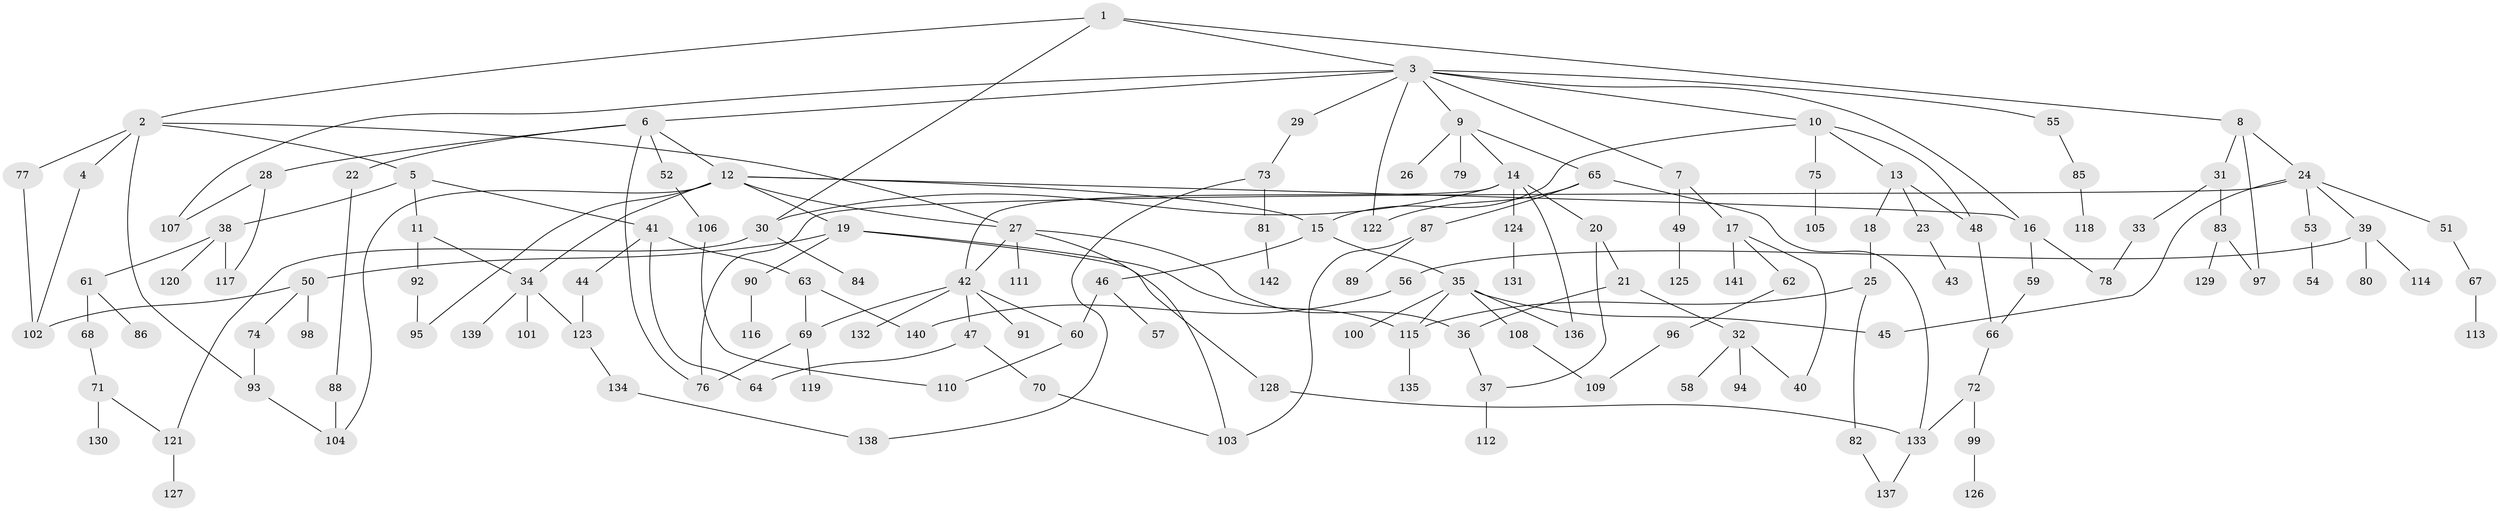 // Generated by graph-tools (version 1.1) at 2025/49/03/09/25 03:49:24]
// undirected, 142 vertices, 183 edges
graph export_dot {
graph [start="1"]
  node [color=gray90,style=filled];
  1;
  2;
  3;
  4;
  5;
  6;
  7;
  8;
  9;
  10;
  11;
  12;
  13;
  14;
  15;
  16;
  17;
  18;
  19;
  20;
  21;
  22;
  23;
  24;
  25;
  26;
  27;
  28;
  29;
  30;
  31;
  32;
  33;
  34;
  35;
  36;
  37;
  38;
  39;
  40;
  41;
  42;
  43;
  44;
  45;
  46;
  47;
  48;
  49;
  50;
  51;
  52;
  53;
  54;
  55;
  56;
  57;
  58;
  59;
  60;
  61;
  62;
  63;
  64;
  65;
  66;
  67;
  68;
  69;
  70;
  71;
  72;
  73;
  74;
  75;
  76;
  77;
  78;
  79;
  80;
  81;
  82;
  83;
  84;
  85;
  86;
  87;
  88;
  89;
  90;
  91;
  92;
  93;
  94;
  95;
  96;
  97;
  98;
  99;
  100;
  101;
  102;
  103;
  104;
  105;
  106;
  107;
  108;
  109;
  110;
  111;
  112;
  113;
  114;
  115;
  116;
  117;
  118;
  119;
  120;
  121;
  122;
  123;
  124;
  125;
  126;
  127;
  128;
  129;
  130;
  131;
  132;
  133;
  134;
  135;
  136;
  137;
  138;
  139;
  140;
  141;
  142;
  1 -- 2;
  1 -- 3;
  1 -- 8;
  1 -- 30;
  2 -- 4;
  2 -- 5;
  2 -- 27;
  2 -- 77;
  2 -- 93;
  3 -- 6;
  3 -- 7;
  3 -- 9;
  3 -- 10;
  3 -- 16;
  3 -- 29;
  3 -- 55;
  3 -- 107;
  3 -- 122;
  4 -- 102;
  5 -- 11;
  5 -- 38;
  5 -- 41;
  6 -- 12;
  6 -- 22;
  6 -- 28;
  6 -- 52;
  6 -- 76;
  7 -- 17;
  7 -- 49;
  8 -- 24;
  8 -- 31;
  8 -- 97;
  9 -- 14;
  9 -- 26;
  9 -- 65;
  9 -- 79;
  10 -- 13;
  10 -- 48;
  10 -- 75;
  10 -- 15;
  11 -- 34;
  11 -- 92;
  12 -- 15;
  12 -- 19;
  12 -- 95;
  12 -- 27;
  12 -- 16;
  12 -- 34;
  12 -- 104;
  13 -- 18;
  13 -- 23;
  13 -- 48;
  14 -- 20;
  14 -- 42;
  14 -- 124;
  14 -- 30;
  14 -- 136;
  15 -- 35;
  15 -- 46;
  16 -- 59;
  16 -- 78;
  17 -- 40;
  17 -- 62;
  17 -- 141;
  18 -- 25;
  19 -- 50;
  19 -- 90;
  19 -- 128;
  19 -- 115;
  20 -- 21;
  20 -- 37;
  21 -- 32;
  21 -- 36;
  22 -- 88;
  23 -- 43;
  24 -- 39;
  24 -- 51;
  24 -- 53;
  24 -- 45;
  24 -- 76;
  25 -- 82;
  25 -- 115;
  27 -- 103;
  27 -- 111;
  27 -- 36;
  27 -- 42;
  28 -- 107;
  28 -- 117;
  29 -- 73;
  30 -- 84;
  30 -- 121;
  31 -- 33;
  31 -- 83;
  32 -- 58;
  32 -- 94;
  32 -- 40;
  33 -- 78;
  34 -- 101;
  34 -- 139;
  34 -- 123;
  35 -- 45;
  35 -- 100;
  35 -- 108;
  35 -- 136;
  35 -- 115;
  36 -- 37;
  37 -- 112;
  38 -- 61;
  38 -- 120;
  38 -- 117;
  39 -- 56;
  39 -- 80;
  39 -- 114;
  41 -- 44;
  41 -- 63;
  41 -- 64;
  42 -- 47;
  42 -- 69;
  42 -- 91;
  42 -- 132;
  42 -- 60;
  44 -- 123;
  46 -- 57;
  46 -- 60;
  47 -- 64;
  47 -- 70;
  48 -- 66;
  49 -- 125;
  50 -- 74;
  50 -- 98;
  50 -- 102;
  51 -- 67;
  52 -- 106;
  53 -- 54;
  55 -- 85;
  56 -- 140;
  59 -- 66;
  60 -- 110;
  61 -- 68;
  61 -- 86;
  62 -- 96;
  63 -- 140;
  63 -- 69;
  65 -- 87;
  65 -- 122;
  65 -- 133;
  66 -- 72;
  67 -- 113;
  68 -- 71;
  69 -- 76;
  69 -- 119;
  70 -- 103;
  71 -- 130;
  71 -- 121;
  72 -- 99;
  72 -- 133;
  73 -- 81;
  73 -- 138;
  74 -- 93;
  75 -- 105;
  77 -- 102;
  81 -- 142;
  82 -- 137;
  83 -- 97;
  83 -- 129;
  85 -- 118;
  87 -- 89;
  87 -- 103;
  88 -- 104;
  90 -- 116;
  92 -- 95;
  93 -- 104;
  96 -- 109;
  99 -- 126;
  106 -- 110;
  108 -- 109;
  115 -- 135;
  121 -- 127;
  123 -- 134;
  124 -- 131;
  128 -- 133;
  133 -- 137;
  134 -- 138;
}
